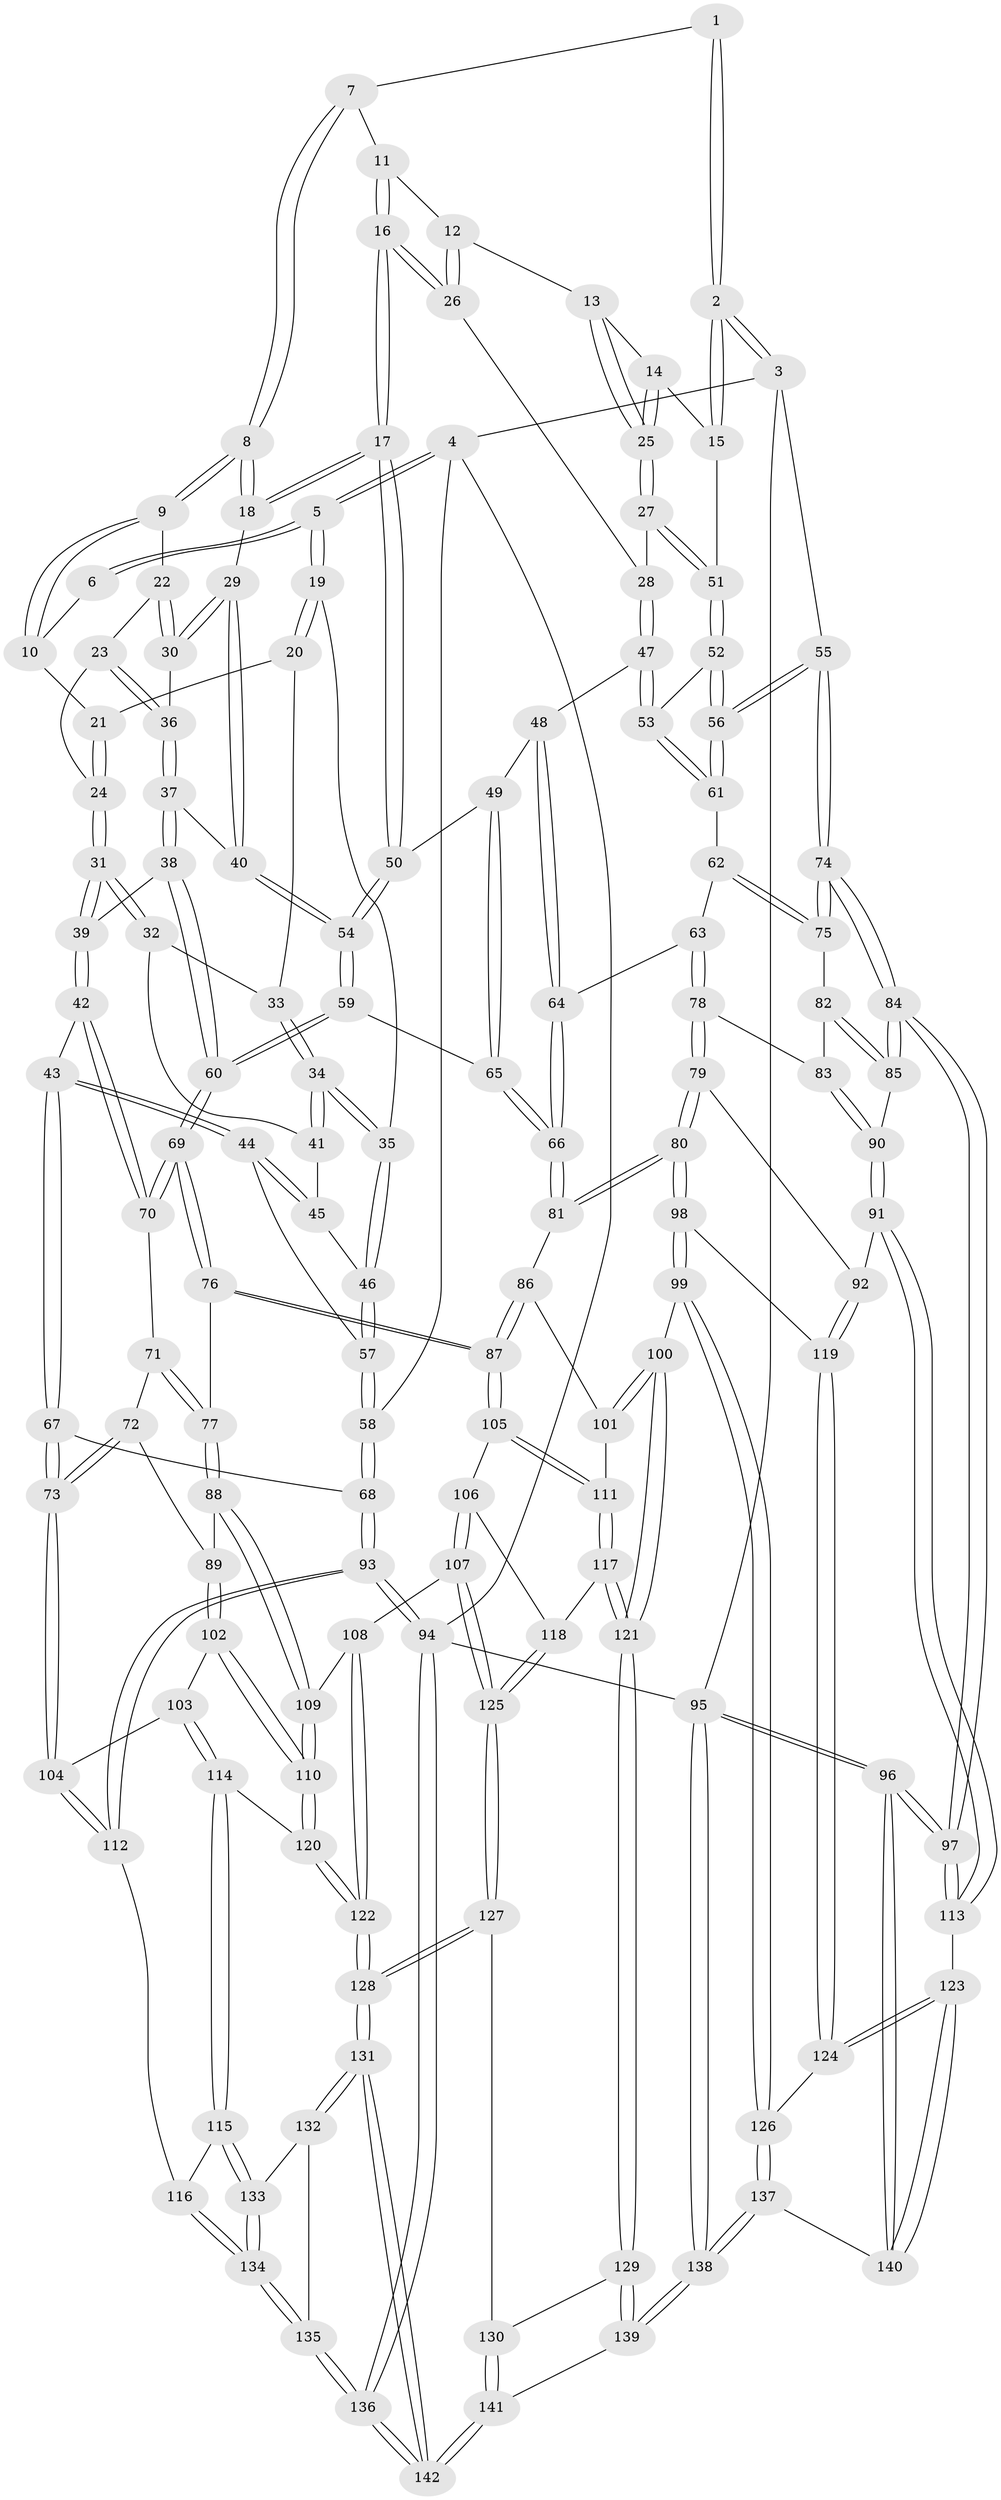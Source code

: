 // Generated by graph-tools (version 1.1) at 2025/27/03/09/25 03:27:03]
// undirected, 142 vertices, 352 edges
graph export_dot {
graph [start="1"]
  node [color=gray90,style=filled];
  1 [pos="+0.5915321130174988+0"];
  2 [pos="+1+0"];
  3 [pos="+1+0"];
  4 [pos="+0+0"];
  5 [pos="+0+0"];
  6 [pos="+0.41031545498690974+0"];
  7 [pos="+0.5934900396001485+0"];
  8 [pos="+0.5108915904572517+0.1477824003287824"];
  9 [pos="+0.38743596083423537+0.1362717888973192"];
  10 [pos="+0.3637588765356392+0.06903335622626677"];
  11 [pos="+0.6837211675351627+0.02728533653452023"];
  12 [pos="+0.7686020757486829+0.11074045212747381"];
  13 [pos="+0.8064542297223488+0.09819002848974936"];
  14 [pos="+0.9483992635322194+0.048476177658261156"];
  15 [pos="+1+0"];
  16 [pos="+0.6042144826459606+0.2587400962646939"];
  17 [pos="+0.5986951226190934+0.26446246776064325"];
  18 [pos="+0.5422284398995303+0.2121567171061993"];
  19 [pos="+0+0"];
  20 [pos="+0.12302907286334545+0.06573224218281815"];
  21 [pos="+0.20385996448533172+0.09069321171158218"];
  22 [pos="+0.3839484386800063+0.14034229789386987"];
  23 [pos="+0.33227713223080746+0.18280050125293132"];
  24 [pos="+0.325554456749973+0.18327737634133162"];
  25 [pos="+0.888401404671944+0.23679792060254848"];
  26 [pos="+0.7613356112011711+0.15983509958983577"];
  27 [pos="+0.8876616235234315+0.23924854875556417"];
  28 [pos="+0.8129575796946314+0.22812651932958294"];
  29 [pos="+0.43953932756460223+0.2531158657049451"];
  30 [pos="+0.41566796896341845+0.23759653882545764"];
  31 [pos="+0.25098201565100037+0.24855568180036264"];
  32 [pos="+0.20446080656365162+0.22306700760081205"];
  33 [pos="+0.13229372258107908+0.09254178796772321"];
  34 [pos="+0.11715666871514262+0.26387649977309857"];
  35 [pos="+0.09579527631952746+0.3067498503216253"];
  36 [pos="+0.3558879544604731+0.2390104436309046"];
  37 [pos="+0.3580791894599705+0.35749751201755814"];
  38 [pos="+0.3012871870212817+0.385358818107125"];
  39 [pos="+0.28634383573834177+0.39039277183887106"];
  40 [pos="+0.36968550264961153+0.356521271516526"];
  41 [pos="+0.18730884359181582+0.24395008766245604"];
  42 [pos="+0.251578502257013+0.4252113229892297"];
  43 [pos="+0.19367746711252315+0.41228275367376566"];
  44 [pos="+0.1484104567022992+0.3867675778028588"];
  45 [pos="+0.18435406323708817+0.25132204922939355"];
  46 [pos="+0.09567466897183646+0.30933541178814433"];
  47 [pos="+0.7264197619558072+0.35217860995217504"];
  48 [pos="+0.7104252265704859+0.3540778681548074"];
  49 [pos="+0.6532399391447885+0.3450473148363042"];
  50 [pos="+0.6081602882758962+0.3166185966287221"];
  51 [pos="+0.9156864934345101+0.279961694149112"];
  52 [pos="+0.9362801966313942+0.313518748020715"];
  53 [pos="+0.8499674047301249+0.39552470254241834"];
  54 [pos="+0.5124432026486622+0.3939329872812173"];
  55 [pos="+1+0.34741625436526324"];
  56 [pos="+1+0.34746940097503864"];
  57 [pos="+0.08939309345292397+0.366673805156412"];
  58 [pos="+0+0.41992651115621793"];
  59 [pos="+0.49820026940174156+0.5390811626948361"];
  60 [pos="+0.49607471866823766+0.5417278332409095"];
  61 [pos="+0.8672970818323711+0.4969690758559644"];
  62 [pos="+0.8641880877497348+0.5161552768061332"];
  63 [pos="+0.8495450186499685+0.5316856346480797"];
  64 [pos="+0.7583037849417881+0.5437197731588407"];
  65 [pos="+0.6525968185229022+0.5366947599473353"];
  66 [pos="+0.700471321575263+0.5753974371938803"];
  67 [pos="+0.09352693005257823+0.5291240169102385"];
  68 [pos="+0+0.5090364527094593"];
  69 [pos="+0.4936200488912181+0.5458661279108719"];
  70 [pos="+0.26233368440965626+0.4801696493261594"];
  71 [pos="+0.25889483655964307+0.5199160557667313"];
  72 [pos="+0.2418069083279136+0.5638877708443348"];
  73 [pos="+0.18178593399731205+0.646685004579016"];
  74 [pos="+1+0.5356339189696179"];
  75 [pos="+1+0.5665851907814785"];
  76 [pos="+0.47425511818507693+0.6259145864606467"];
  77 [pos="+0.45143285372006325+0.6330310658081356"];
  78 [pos="+0.8611900597637971+0.6210036814223031"];
  79 [pos="+0.8107870458388365+0.7129112175587573"];
  80 [pos="+0.7743057122437893+0.7235055343604962"];
  81 [pos="+0.6938207572561153+0.6334541203447682"];
  82 [pos="+0.968468006944452+0.6188142181328473"];
  83 [pos="+0.899990174597327+0.6391442354631003"];
  84 [pos="+1+0.7155998040881068"];
  85 [pos="+0.9696914981058568+0.7031455214061314"];
  86 [pos="+0.6723222280364414+0.6461870229917449"];
  87 [pos="+0.5153051337599535+0.6732993879180511"];
  88 [pos="+0.3978702495850946+0.6687965480994652"];
  89 [pos="+0.37656148677976997+0.6677110829511284"];
  90 [pos="+0.9503384308608182+0.711699231227571"];
  91 [pos="+0.9214039782588006+0.7476119812950514"];
  92 [pos="+0.8689840999752703+0.7400748689378159"];
  93 [pos="+0+0.7098678378526508"];
  94 [pos="+0+1"];
  95 [pos="+1+1"];
  96 [pos="+1+1"];
  97 [pos="+1+0.9380785362642418"];
  98 [pos="+0.7559985847690435+0.7686376642621415"];
  99 [pos="+0.7193220433546783+0.8238666905445405"];
  100 [pos="+0.7168900811526232+0.8244128480910863"];
  101 [pos="+0.6442702858209186+0.7278496403761223"];
  102 [pos="+0.24177834250242103+0.7129108798480742"];
  103 [pos="+0.18157576479171728+0.6562151721996693"];
  104 [pos="+0.17949657422850304+0.6539598129881575"];
  105 [pos="+0.5167432804469286+0.6804028383819273"];
  106 [pos="+0.5074040993138231+0.7069446147636327"];
  107 [pos="+0.4514932469910527+0.8103220345639249"];
  108 [pos="+0.38621950923740256+0.758765511459042"];
  109 [pos="+0.3840057078379428+0.7346808182520717"];
  110 [pos="+0.25598721528340723+0.7524028630982097"];
  111 [pos="+0.5828960922416999+0.7517144720534781"];
  112 [pos="+0.004812834075561057+0.7253125897672593"];
  113 [pos="+0.9620072770737234+0.8543338691494898"];
  114 [pos="+0.16739297117866508+0.8295933826718963"];
  115 [pos="+0.14283602645533452+0.8426707159666502"];
  116 [pos="+0.10389433235979793+0.8276052277408281"];
  117 [pos="+0.5997870820437675+0.8142795297962528"];
  118 [pos="+0.5323854591953295+0.8144227040852563"];
  119 [pos="+0.855223790922961+0.8257397387151403"];
  120 [pos="+0.2632433111187156+0.7986644452129125"];
  121 [pos="+0.6409267125768481+0.8611289074961497"];
  122 [pos="+0.2987924537784942+0.8431024145584483"];
  123 [pos="+0.916371551724091+0.8766469127501492"];
  124 [pos="+0.8655111068822103+0.8477809830745788"];
  125 [pos="+0.4570584934799405+0.8503749765085676"];
  126 [pos="+0.7607868379415512+0.8669271736143288"];
  127 [pos="+0.4536479918857551+0.8647252720170052"];
  128 [pos="+0.33098458140404013+0.9521638767597578"];
  129 [pos="+0.6385742763229365+0.8662043827908796"];
  130 [pos="+0.5311704810993378+0.9054237333211755"];
  131 [pos="+0.32497891290624986+0.9718374845733629"];
  132 [pos="+0.18594823800983354+0.9220343288309322"];
  133 [pos="+0.15469744780487732+0.8688816509434258"];
  134 [pos="+0.06416889280494333+0.9641597313523115"];
  135 [pos="+0.05234689649093847+0.9963313817381275"];
  136 [pos="+0+1"];
  137 [pos="+0.8225328393663577+1"];
  138 [pos="+0.7790971325496917+1"];
  139 [pos="+0.6879697089919065+1"];
  140 [pos="+0.8707758359512511+0.9516272697161189"];
  141 [pos="+0.529494796728782+1"];
  142 [pos="+0.35347233012885115+1"];
  1 -- 2;
  1 -- 2;
  1 -- 7;
  2 -- 3;
  2 -- 3;
  2 -- 15;
  2 -- 15;
  3 -- 4;
  3 -- 55;
  3 -- 95;
  4 -- 5;
  4 -- 5;
  4 -- 58;
  4 -- 94;
  5 -- 6;
  5 -- 6;
  5 -- 19;
  5 -- 19;
  6 -- 10;
  7 -- 8;
  7 -- 8;
  7 -- 11;
  8 -- 9;
  8 -- 9;
  8 -- 18;
  8 -- 18;
  9 -- 10;
  9 -- 10;
  9 -- 22;
  10 -- 21;
  11 -- 12;
  11 -- 16;
  11 -- 16;
  12 -- 13;
  12 -- 26;
  12 -- 26;
  13 -- 14;
  13 -- 25;
  13 -- 25;
  14 -- 15;
  14 -- 25;
  14 -- 25;
  15 -- 51;
  16 -- 17;
  16 -- 17;
  16 -- 26;
  16 -- 26;
  17 -- 18;
  17 -- 18;
  17 -- 50;
  17 -- 50;
  18 -- 29;
  19 -- 20;
  19 -- 20;
  19 -- 35;
  20 -- 21;
  20 -- 33;
  21 -- 24;
  21 -- 24;
  22 -- 23;
  22 -- 30;
  22 -- 30;
  23 -- 24;
  23 -- 36;
  23 -- 36;
  24 -- 31;
  24 -- 31;
  25 -- 27;
  25 -- 27;
  26 -- 28;
  27 -- 28;
  27 -- 51;
  27 -- 51;
  28 -- 47;
  28 -- 47;
  29 -- 30;
  29 -- 30;
  29 -- 40;
  29 -- 40;
  30 -- 36;
  31 -- 32;
  31 -- 32;
  31 -- 39;
  31 -- 39;
  32 -- 33;
  32 -- 41;
  33 -- 34;
  33 -- 34;
  34 -- 35;
  34 -- 35;
  34 -- 41;
  34 -- 41;
  35 -- 46;
  35 -- 46;
  36 -- 37;
  36 -- 37;
  37 -- 38;
  37 -- 38;
  37 -- 40;
  38 -- 39;
  38 -- 60;
  38 -- 60;
  39 -- 42;
  39 -- 42;
  40 -- 54;
  40 -- 54;
  41 -- 45;
  42 -- 43;
  42 -- 70;
  42 -- 70;
  43 -- 44;
  43 -- 44;
  43 -- 67;
  43 -- 67;
  44 -- 45;
  44 -- 45;
  44 -- 57;
  45 -- 46;
  46 -- 57;
  46 -- 57;
  47 -- 48;
  47 -- 53;
  47 -- 53;
  48 -- 49;
  48 -- 64;
  48 -- 64;
  49 -- 50;
  49 -- 65;
  49 -- 65;
  50 -- 54;
  50 -- 54;
  51 -- 52;
  51 -- 52;
  52 -- 53;
  52 -- 56;
  52 -- 56;
  53 -- 61;
  53 -- 61;
  54 -- 59;
  54 -- 59;
  55 -- 56;
  55 -- 56;
  55 -- 74;
  55 -- 74;
  56 -- 61;
  56 -- 61;
  57 -- 58;
  57 -- 58;
  58 -- 68;
  58 -- 68;
  59 -- 60;
  59 -- 60;
  59 -- 65;
  60 -- 69;
  60 -- 69;
  61 -- 62;
  62 -- 63;
  62 -- 75;
  62 -- 75;
  63 -- 64;
  63 -- 78;
  63 -- 78;
  64 -- 66;
  64 -- 66;
  65 -- 66;
  65 -- 66;
  66 -- 81;
  66 -- 81;
  67 -- 68;
  67 -- 73;
  67 -- 73;
  68 -- 93;
  68 -- 93;
  69 -- 70;
  69 -- 70;
  69 -- 76;
  69 -- 76;
  70 -- 71;
  71 -- 72;
  71 -- 77;
  71 -- 77;
  72 -- 73;
  72 -- 73;
  72 -- 89;
  73 -- 104;
  73 -- 104;
  74 -- 75;
  74 -- 75;
  74 -- 84;
  74 -- 84;
  75 -- 82;
  76 -- 77;
  76 -- 87;
  76 -- 87;
  77 -- 88;
  77 -- 88;
  78 -- 79;
  78 -- 79;
  78 -- 83;
  79 -- 80;
  79 -- 80;
  79 -- 92;
  80 -- 81;
  80 -- 81;
  80 -- 98;
  80 -- 98;
  81 -- 86;
  82 -- 83;
  82 -- 85;
  82 -- 85;
  83 -- 90;
  83 -- 90;
  84 -- 85;
  84 -- 85;
  84 -- 97;
  84 -- 97;
  85 -- 90;
  86 -- 87;
  86 -- 87;
  86 -- 101;
  87 -- 105;
  87 -- 105;
  88 -- 89;
  88 -- 109;
  88 -- 109;
  89 -- 102;
  89 -- 102;
  90 -- 91;
  90 -- 91;
  91 -- 92;
  91 -- 113;
  91 -- 113;
  92 -- 119;
  92 -- 119;
  93 -- 94;
  93 -- 94;
  93 -- 112;
  93 -- 112;
  94 -- 136;
  94 -- 136;
  94 -- 95;
  95 -- 96;
  95 -- 96;
  95 -- 138;
  95 -- 138;
  96 -- 97;
  96 -- 97;
  96 -- 140;
  96 -- 140;
  97 -- 113;
  97 -- 113;
  98 -- 99;
  98 -- 99;
  98 -- 119;
  99 -- 100;
  99 -- 126;
  99 -- 126;
  100 -- 101;
  100 -- 101;
  100 -- 121;
  100 -- 121;
  101 -- 111;
  102 -- 103;
  102 -- 110;
  102 -- 110;
  103 -- 104;
  103 -- 114;
  103 -- 114;
  104 -- 112;
  104 -- 112;
  105 -- 106;
  105 -- 111;
  105 -- 111;
  106 -- 107;
  106 -- 107;
  106 -- 118;
  107 -- 108;
  107 -- 125;
  107 -- 125;
  108 -- 109;
  108 -- 122;
  108 -- 122;
  109 -- 110;
  109 -- 110;
  110 -- 120;
  110 -- 120;
  111 -- 117;
  111 -- 117;
  112 -- 116;
  113 -- 123;
  114 -- 115;
  114 -- 115;
  114 -- 120;
  115 -- 116;
  115 -- 133;
  115 -- 133;
  116 -- 134;
  116 -- 134;
  117 -- 118;
  117 -- 121;
  117 -- 121;
  118 -- 125;
  118 -- 125;
  119 -- 124;
  119 -- 124;
  120 -- 122;
  120 -- 122;
  121 -- 129;
  121 -- 129;
  122 -- 128;
  122 -- 128;
  123 -- 124;
  123 -- 124;
  123 -- 140;
  123 -- 140;
  124 -- 126;
  125 -- 127;
  125 -- 127;
  126 -- 137;
  126 -- 137;
  127 -- 128;
  127 -- 128;
  127 -- 130;
  128 -- 131;
  128 -- 131;
  129 -- 130;
  129 -- 139;
  129 -- 139;
  130 -- 141;
  130 -- 141;
  131 -- 132;
  131 -- 132;
  131 -- 142;
  131 -- 142;
  132 -- 133;
  132 -- 135;
  133 -- 134;
  133 -- 134;
  134 -- 135;
  134 -- 135;
  135 -- 136;
  135 -- 136;
  136 -- 142;
  136 -- 142;
  137 -- 138;
  137 -- 138;
  137 -- 140;
  138 -- 139;
  138 -- 139;
  139 -- 141;
  141 -- 142;
  141 -- 142;
}
